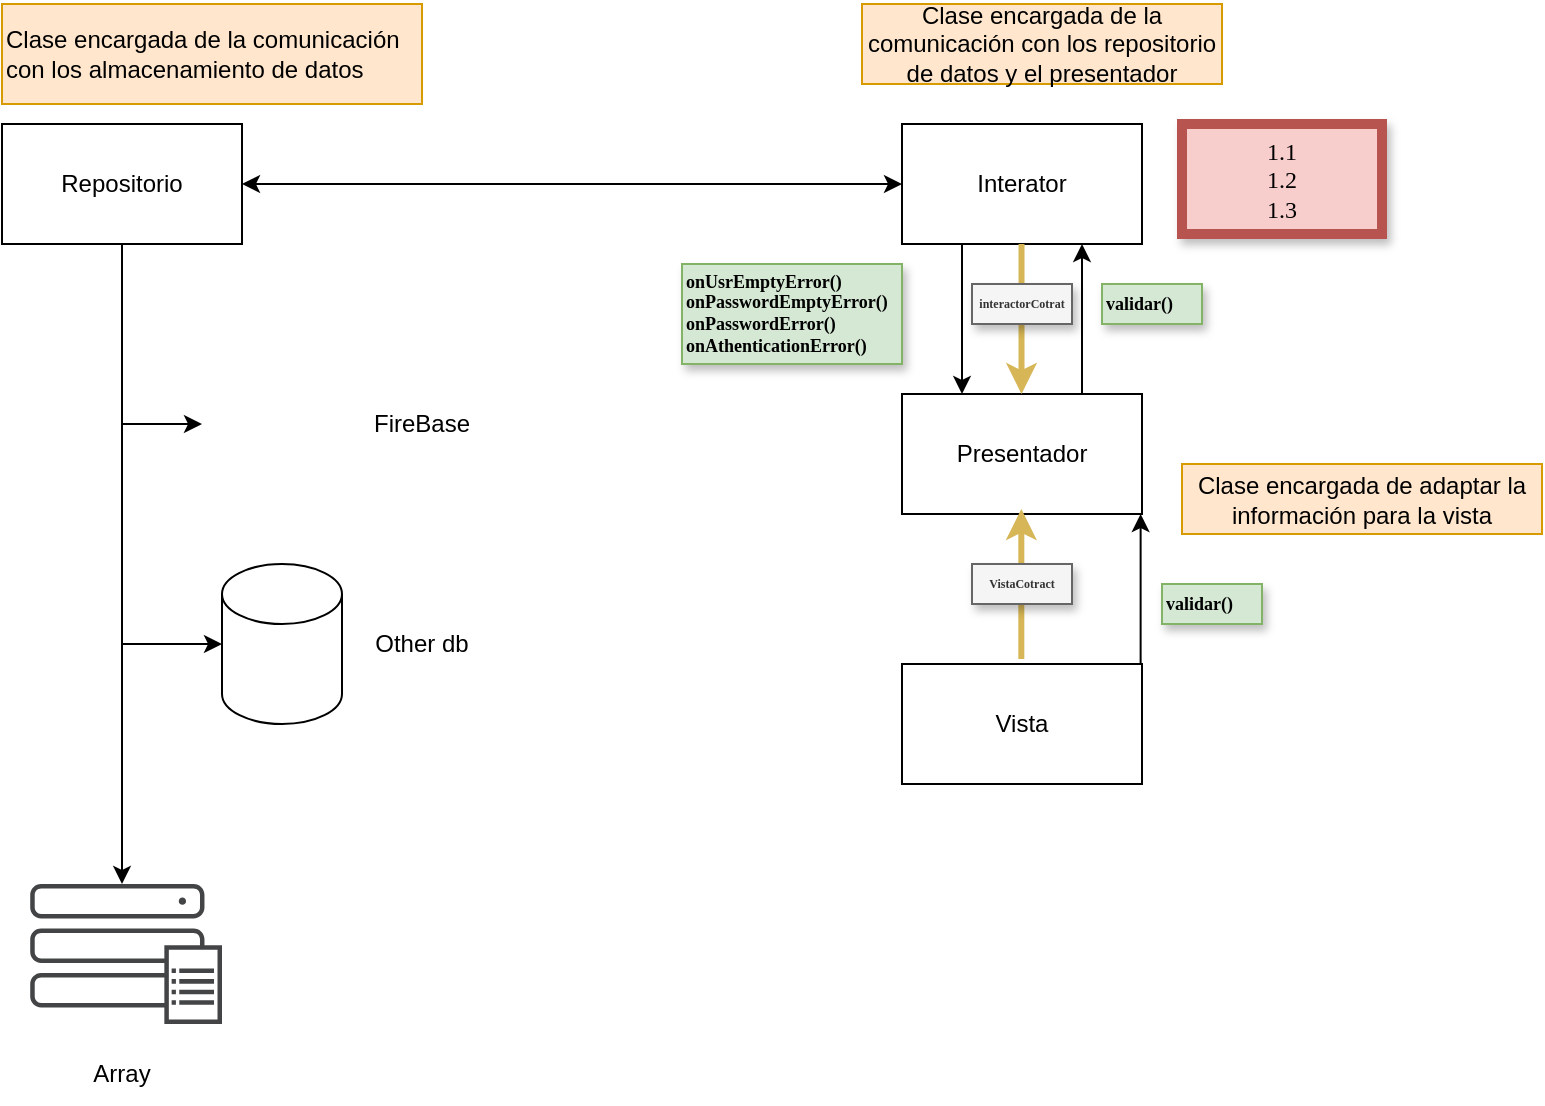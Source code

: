 <mxfile version="15.7.4" type="github" pages="2">
  <diagram id="6IK1Bddi_FLpw86vCZfW" name="Page-1">
    <mxGraphModel dx="716" dy="399" grid="1" gridSize="10" guides="1" tooltips="1" connect="1" arrows="1" fold="1" page="1" pageScale="1" pageWidth="827" pageHeight="1169" math="0" shadow="0">
      <root>
        <mxCell id="0" />
        <mxCell id="1" parent="0" />
        <mxCell id="dRNRdsOuCcTUxrF4bdvi-7" style="edgeStyle=orthogonalEdgeStyle;rounded=0;orthogonalLoop=1;jettySize=auto;html=1;entryX=0;entryY=0.5;entryDx=0;entryDy=0;" parent="1" source="dRNRdsOuCcTUxrF4bdvi-2" target="dRNRdsOuCcTUxrF4bdvi-5" edge="1">
          <mxGeometry relative="1" as="geometry" />
        </mxCell>
        <mxCell id="dRNRdsOuCcTUxrF4bdvi-8" style="edgeStyle=orthogonalEdgeStyle;rounded=0;orthogonalLoop=1;jettySize=auto;html=1;exitX=0.5;exitY=1;exitDx=0;exitDy=0;entryX=0;entryY=0.5;entryDx=0;entryDy=0;entryPerimeter=0;" parent="1" source="dRNRdsOuCcTUxrF4bdvi-2" target="dRNRdsOuCcTUxrF4bdvi-3" edge="1">
          <mxGeometry relative="1" as="geometry" />
        </mxCell>
        <mxCell id="dRNRdsOuCcTUxrF4bdvi-9" style="edgeStyle=orthogonalEdgeStyle;rounded=0;orthogonalLoop=1;jettySize=auto;html=1;exitX=0.5;exitY=1;exitDx=0;exitDy=0;" parent="1" source="dRNRdsOuCcTUxrF4bdvi-2" edge="1">
          <mxGeometry relative="1" as="geometry">
            <mxPoint x="140" y="460" as="targetPoint" />
            <Array as="points">
              <mxPoint x="140" y="460" />
            </Array>
          </mxGeometry>
        </mxCell>
        <mxCell id="dRNRdsOuCcTUxrF4bdvi-15" style="edgeStyle=orthogonalEdgeStyle;rounded=0;orthogonalLoop=1;jettySize=auto;html=1;exitX=1;exitY=0.5;exitDx=0;exitDy=0;entryX=0;entryY=0.5;entryDx=0;entryDy=0;startArrow=classic;startFill=1;" parent="1" source="dRNRdsOuCcTUxrF4bdvi-2" target="dRNRdsOuCcTUxrF4bdvi-14" edge="1">
          <mxGeometry relative="1" as="geometry" />
        </mxCell>
        <mxCell id="dRNRdsOuCcTUxrF4bdvi-2" value="Repositorio" style="rounded=0;whiteSpace=wrap;html=1;" parent="1" vertex="1">
          <mxGeometry x="80" y="80" width="120" height="60" as="geometry" />
        </mxCell>
        <mxCell id="dRNRdsOuCcTUxrF4bdvi-3" value="" style="shape=cylinder3;whiteSpace=wrap;html=1;boundedLbl=1;backgroundOutline=1;size=15;" parent="1" vertex="1">
          <mxGeometry x="190" y="300" width="60" height="80" as="geometry" />
        </mxCell>
        <mxCell id="dRNRdsOuCcTUxrF4bdvi-5" value="" style="shape=image;html=1;verticalAlign=top;verticalLabelPosition=bottom;labelBackgroundColor=#ffffff;imageAspect=0;aspect=fixed;image=https://cdn4.iconfinder.com/data/icons/logos-brands-5/24/firebase-128.png" parent="1" vertex="1">
          <mxGeometry x="180" y="190" width="80" height="80" as="geometry" />
        </mxCell>
        <mxCell id="dRNRdsOuCcTUxrF4bdvi-6" value="" style="sketch=0;pointerEvents=1;shadow=0;dashed=0;html=1;strokeColor=none;fillColor=#434445;aspect=fixed;labelPosition=center;verticalLabelPosition=bottom;verticalAlign=top;align=center;outlineConnect=0;shape=mxgraph.vvd.array_manager;" parent="1" vertex="1">
          <mxGeometry x="94.11" y="460" width="95.89" height="70" as="geometry" />
        </mxCell>
        <mxCell id="dRNRdsOuCcTUxrF4bdvi-10" value="Clase encargada de la comunicación con los almacenamiento de datos" style="text;html=1;strokeColor=#d79b00;fillColor=#ffe6cc;align=left;verticalAlign=middle;whiteSpace=wrap;rounded=0;" parent="1" vertex="1">
          <mxGeometry x="80" y="20" width="210" height="50" as="geometry" />
        </mxCell>
        <mxCell id="dRNRdsOuCcTUxrF4bdvi-11" value="FireBase" style="text;html=1;strokeColor=none;fillColor=none;align=center;verticalAlign=middle;whiteSpace=wrap;rounded=0;" parent="1" vertex="1">
          <mxGeometry x="260" y="215" width="60" height="30" as="geometry" />
        </mxCell>
        <mxCell id="dRNRdsOuCcTUxrF4bdvi-12" value="Other db" style="text;html=1;strokeColor=none;fillColor=none;align=center;verticalAlign=middle;whiteSpace=wrap;rounded=0;" parent="1" vertex="1">
          <mxGeometry x="260" y="325" width="60" height="30" as="geometry" />
        </mxCell>
        <mxCell id="dRNRdsOuCcTUxrF4bdvi-13" value="Array" style="text;html=1;strokeColor=none;fillColor=none;align=center;verticalAlign=middle;whiteSpace=wrap;rounded=0;" parent="1" vertex="1">
          <mxGeometry x="110" y="540" width="60" height="30" as="geometry" />
        </mxCell>
        <mxCell id="SOW9xcFKRQPURFrvNgq6-2" style="edgeStyle=orthogonalEdgeStyle;rounded=0;orthogonalLoop=1;jettySize=auto;html=1;exitX=0.75;exitY=1;exitDx=0;exitDy=0;entryX=0.75;entryY=0;entryDx=0;entryDy=0;fontFamily=Comic Sans MS;fontSize=12;startArrow=classic;startFill=1;endArrow=none;endFill=0;" edge="1" parent="1" source="dRNRdsOuCcTUxrF4bdvi-14" target="Sz5xXB3OdpEm1Yu7rBPH-1">
          <mxGeometry relative="1" as="geometry" />
        </mxCell>
        <mxCell id="dRNRdsOuCcTUxrF4bdvi-14" value="Interator" style="rounded=0;whiteSpace=wrap;html=1;" parent="1" vertex="1">
          <mxGeometry x="530" y="80" width="120" height="60" as="geometry" />
        </mxCell>
        <mxCell id="SOW9xcFKRQPURFrvNgq6-1" style="edgeStyle=orthogonalEdgeStyle;rounded=0;orthogonalLoop=1;jettySize=auto;html=1;exitX=0.25;exitY=0;exitDx=0;exitDy=0;entryX=0.25;entryY=1;entryDx=0;entryDy=0;fontFamily=Comic Sans MS;fontSize=12;startArrow=classic;startFill=1;endArrow=none;endFill=0;" edge="1" parent="1" source="Sz5xXB3OdpEm1Yu7rBPH-1" target="dRNRdsOuCcTUxrF4bdvi-14">
          <mxGeometry relative="1" as="geometry" />
        </mxCell>
        <mxCell id="Sz5xXB3OdpEm1Yu7rBPH-1" value="Presentador" style="rounded=0;whiteSpace=wrap;html=1;" vertex="1" parent="1">
          <mxGeometry x="530" y="215" width="120" height="60" as="geometry" />
        </mxCell>
        <mxCell id="Sz5xXB3OdpEm1Yu7rBPH-3" value="Vista" style="rounded=0;whiteSpace=wrap;html=1;" vertex="1" parent="1">
          <mxGeometry x="530" y="350" width="120" height="60" as="geometry" />
        </mxCell>
        <mxCell id="Sz5xXB3OdpEm1Yu7rBPH-7" value="&lt;font face=&quot;Comic Sans MS&quot;&gt;1.1&lt;br&gt;1.2&lt;br&gt;1.3&lt;br&gt;&lt;/font&gt;" style="text;html=1;strokeColor=#b85450;fillColor=#f8cecc;align=center;verticalAlign=middle;whiteSpace=wrap;rounded=0;strokeWidth=5;perimeterSpacing=0;glass=0;sketch=0;shadow=1;fontSize=12;" vertex="1" parent="1">
          <mxGeometry x="670" y="80" width="100" height="55" as="geometry" />
        </mxCell>
        <mxCell id="Sz5xXB3OdpEm1Yu7rBPH-9" value="Clase encargada de la comunicación con los repositorio de datos y el presentador" style="text;html=1;strokeColor=#d79b00;fillColor=#ffe6cc;align=center;verticalAlign=middle;whiteSpace=wrap;rounded=0;" vertex="1" parent="1">
          <mxGeometry x="510" y="20" width="180" height="40" as="geometry" />
        </mxCell>
        <mxCell id="Sz5xXB3OdpEm1Yu7rBPH-10" value="Clase encargada de adaptar la información para la vista" style="text;html=1;strokeColor=#d79b00;fillColor=#ffe6cc;align=center;verticalAlign=middle;whiteSpace=wrap;rounded=0;" vertex="1" parent="1">
          <mxGeometry x="670" y="250" width="180" height="35" as="geometry" />
        </mxCell>
        <mxCell id="SOW9xcFKRQPURFrvNgq6-5" value="" style="group" vertex="1" connectable="0" parent="1">
          <mxGeometry x="420" y="140" width="130" height="80" as="geometry" />
        </mxCell>
        <mxCell id="SOW9xcFKRQPURFrvNgq6-3" value="" style="text;html=1;strokeColor=#82b366;fillColor=#d5e8d4;align=left;verticalAlign=middle;whiteSpace=wrap;rounded=0;shadow=1;glass=0;sketch=0;fontFamily=Comic Sans MS;fontSize=9;labelPosition=center;verticalLabelPosition=middle;textDirection=rtl;horizontal=1;" vertex="1" parent="SOW9xcFKRQPURFrvNgq6-5">
          <mxGeometry y="10" width="110" height="50" as="geometry" />
        </mxCell>
        <mxCell id="SOW9xcFKRQPURFrvNgq6-4" value="&lt;span&gt;onUsrEmptyError()&lt;/span&gt;&lt;br&gt;&lt;span&gt;onPasswordEmptyError()&lt;br&gt;onPasswordError()&lt;br&gt;onAthenticationError()&lt;br&gt;&lt;br&gt;&lt;/span&gt;" style="text;html=1;strokeColor=none;fillColor=none;align=left;verticalAlign=middle;whiteSpace=wrap;rounded=0;shadow=1;glass=0;sketch=0;fontFamily=Comic Sans MS;fontSize=9;fontStyle=1" vertex="1" parent="SOW9xcFKRQPURFrvNgq6-5">
          <mxGeometry width="130" height="80" as="geometry" />
        </mxCell>
        <mxCell id="SOW9xcFKRQPURFrvNgq6-9" style="edgeStyle=orthogonalEdgeStyle;rounded=0;orthogonalLoop=1;jettySize=auto;html=1;exitX=1;exitY=1;exitDx=0;exitDy=0;entryX=1;entryY=0;entryDx=0;entryDy=0;fontFamily=Comic Sans MS;fontSize=9;startArrow=none;startFill=0;fontColor=#FFD966;labelBorderColor=#FFD966;labelBackgroundColor=#FFD966;fillColor=#fff2cc;strokeColor=#d6b656;jumpSize=11;jumpStyle=gap;strokeWidth=3;" edge="1" parent="1">
          <mxGeometry relative="1" as="geometry">
            <mxPoint x="589.76" y="140" as="sourcePoint" />
            <mxPoint x="589.76" y="215.0" as="targetPoint" />
          </mxGeometry>
        </mxCell>
        <mxCell id="SOW9xcFKRQPURFrvNgq6-7" value="&lt;b style=&quot;font-size: 6px;&quot;&gt;interactorCotrat&lt;/b&gt;" style="text;html=1;align=center;verticalAlign=middle;whiteSpace=wrap;rounded=0;shadow=1;glass=0;sketch=0;fontFamily=Comic Sans MS;fontSize=6;fillColor=#f5f5f5;strokeColor=#666666;fontColor=#333333;" vertex="1" parent="1">
          <mxGeometry x="565" y="160" width="50" height="20" as="geometry" />
        </mxCell>
        <mxCell id="SOW9xcFKRQPURFrvNgq6-10" value="" style="group" vertex="1" connectable="0" parent="1">
          <mxGeometry x="630" y="140" width="130" height="80" as="geometry" />
        </mxCell>
        <mxCell id="SOW9xcFKRQPURFrvNgq6-11" value="" style="text;html=1;strokeColor=#82b366;fillColor=#d5e8d4;align=left;verticalAlign=middle;whiteSpace=wrap;rounded=0;shadow=1;glass=0;sketch=0;fontFamily=Comic Sans MS;fontSize=9;labelPosition=center;verticalLabelPosition=middle;textDirection=rtl;horizontal=1;" vertex="1" parent="SOW9xcFKRQPURFrvNgq6-10">
          <mxGeometry y="20" width="50" height="20" as="geometry" />
        </mxCell>
        <mxCell id="SOW9xcFKRQPURFrvNgq6-12" value="&lt;span&gt;validar()&lt;br&gt;&lt;/span&gt;" style="text;html=1;strokeColor=none;fillColor=none;align=left;verticalAlign=middle;whiteSpace=wrap;rounded=0;shadow=1;glass=0;sketch=0;fontFamily=Comic Sans MS;fontSize=9;fontStyle=1" vertex="1" parent="SOW9xcFKRQPURFrvNgq6-10">
          <mxGeometry y="10" width="100" height="40" as="geometry" />
        </mxCell>
        <mxCell id="SOW9xcFKRQPURFrvNgq6-18" style="edgeStyle=orthogonalEdgeStyle;rounded=0;orthogonalLoop=1;jettySize=auto;html=1;exitX=1;exitY=1;exitDx=0;exitDy=0;entryX=1;entryY=0;entryDx=0;entryDy=0;fontFamily=Comic Sans MS;fontSize=9;startArrow=classic;startFill=1;fontColor=#FFD966;labelBorderColor=#FFD966;labelBackgroundColor=#FFD966;fillColor=#fff2cc;strokeColor=#d6b656;jumpSize=11;jumpStyle=gap;strokeWidth=3;endArrow=none;endFill=0;" edge="1" parent="1">
          <mxGeometry relative="1" as="geometry">
            <mxPoint x="589.66" y="272.5" as="sourcePoint" />
            <mxPoint x="589.66" y="347.5" as="targetPoint" />
          </mxGeometry>
        </mxCell>
        <mxCell id="SOW9xcFKRQPURFrvNgq6-19" value="&lt;b&gt;VistaCotract&lt;/b&gt;" style="text;html=1;align=center;verticalAlign=middle;whiteSpace=wrap;rounded=0;shadow=1;glass=0;sketch=0;fontFamily=Comic Sans MS;fontSize=6;fillColor=#f5f5f5;strokeColor=#666666;fontColor=#333333;" vertex="1" parent="1">
          <mxGeometry x="565" y="300" width="50" height="20" as="geometry" />
        </mxCell>
        <mxCell id="SOW9xcFKRQPURFrvNgq6-20" style="edgeStyle=orthogonalEdgeStyle;rounded=0;orthogonalLoop=1;jettySize=auto;html=1;exitX=0.75;exitY=1;exitDx=0;exitDy=0;entryX=0.75;entryY=0;entryDx=0;entryDy=0;fontFamily=Comic Sans MS;fontSize=12;startArrow=classic;startFill=1;endArrow=none;endFill=0;" edge="1" parent="1">
          <mxGeometry relative="1" as="geometry">
            <mxPoint x="649.31" y="275" as="sourcePoint" />
            <mxPoint x="649.31" y="350" as="targetPoint" />
          </mxGeometry>
        </mxCell>
        <mxCell id="SOW9xcFKRQPURFrvNgq6-23" value="" style="group" vertex="1" connectable="0" parent="1">
          <mxGeometry x="660" y="290" width="130" height="80" as="geometry" />
        </mxCell>
        <mxCell id="SOW9xcFKRQPURFrvNgq6-24" value="" style="text;html=1;strokeColor=#82b366;fillColor=#d5e8d4;align=left;verticalAlign=middle;whiteSpace=wrap;rounded=0;shadow=1;glass=0;sketch=0;fontFamily=Comic Sans MS;fontSize=9;labelPosition=center;verticalLabelPosition=middle;textDirection=rtl;horizontal=1;" vertex="1" parent="SOW9xcFKRQPURFrvNgq6-23">
          <mxGeometry y="20" width="50" height="20" as="geometry" />
        </mxCell>
        <mxCell id="SOW9xcFKRQPURFrvNgq6-25" value="&lt;span&gt;validar()&lt;br&gt;&lt;/span&gt;" style="text;html=1;strokeColor=none;fillColor=none;align=left;verticalAlign=middle;whiteSpace=wrap;rounded=0;shadow=1;glass=0;sketch=0;fontFamily=Comic Sans MS;fontSize=9;fontStyle=1" vertex="1" parent="SOW9xcFKRQPURFrvNgq6-23">
          <mxGeometry y="10" width="100" height="40" as="geometry" />
        </mxCell>
      </root>
    </mxGraphModel>
  </diagram>
  <diagram id="ohRPtTXbWuHkH1SCaQrV" name="Page-2">
    <mxGraphModel dx="1038" dy="579" grid="1" gridSize="10" guides="1" tooltips="1" connect="1" arrows="1" fold="1" page="1" pageScale="1" pageWidth="827" pageHeight="1169" math="0" shadow="0">
      <root>
        <mxCell id="jgdLP3x7zKuG1TFJZiEU-0" />
        <mxCell id="jgdLP3x7zKuG1TFJZiEU-1" parent="jgdLP3x7zKuG1TFJZiEU-0" />
      </root>
    </mxGraphModel>
  </diagram>
</mxfile>
